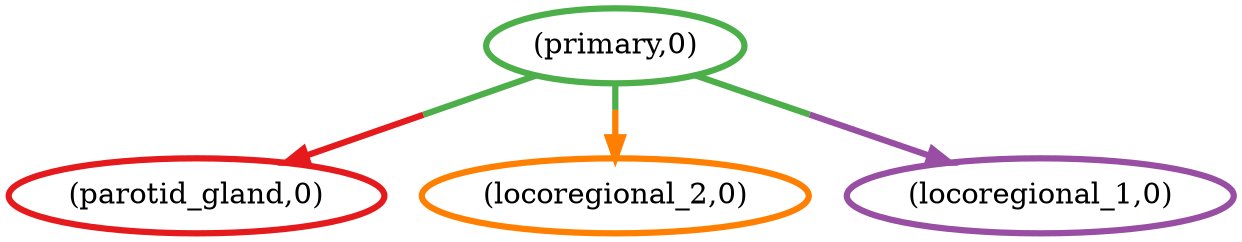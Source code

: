 digraph G {
	3 [penwidth=3,colorscheme=set19,color=1,label="(parotid_gland,0)"]
	2 [penwidth=3,colorscheme=set19,color=5,label="(locoregional_2,0)"]
	1 [penwidth=3,colorscheme=set19,color=4,label="(locoregional_1,0)"]
	0 [penwidth=3,colorscheme=set19,color=3,label="(primary,0)"]
	0 -> 3 [penwidth=3,colorscheme=set19,color="3;0.5:1"]
	0 -> 2 [penwidth=3,colorscheme=set19,color="3;0.5:5"]
	0 -> 1 [penwidth=3,colorscheme=set19,color="3;0.5:4"]
}
